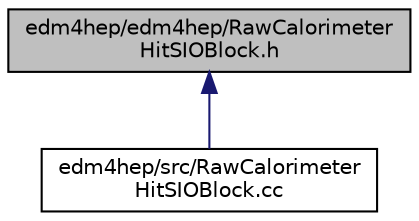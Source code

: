 digraph "edm4hep/edm4hep/RawCalorimeterHitSIOBlock.h"
{
 // LATEX_PDF_SIZE
  edge [fontname="Helvetica",fontsize="10",labelfontname="Helvetica",labelfontsize="10"];
  node [fontname="Helvetica",fontsize="10",shape=record];
  Node1 [label="edm4hep/edm4hep/RawCalorimeter\lHitSIOBlock.h",height=0.2,width=0.4,color="black", fillcolor="grey75", style="filled", fontcolor="black",tooltip=" "];
  Node1 -> Node2 [dir="back",color="midnightblue",fontsize="10",style="solid",fontname="Helvetica"];
  Node2 [label="edm4hep/src/RawCalorimeter\lHitSIOBlock.cc",height=0.2,width=0.4,color="black", fillcolor="white", style="filled",URL="$_raw_calorimeter_hit_s_i_o_block_8cc.html",tooltip=" "];
}
